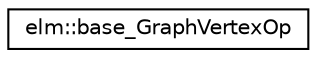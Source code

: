 digraph G
{
  edge [fontname="Helvetica",fontsize="10",labelfontname="Helvetica",labelfontsize="10"];
  node [fontname="Helvetica",fontsize="10",shape=record];
  rankdir="LR";
  Node1 [label="elm::base_GraphVertexOp",height=0.2,width=0.4,color="black", fillcolor="white", style="filled",URL="$classelm_1_1base__GraphVertexOp.html",tooltip="Interface for defining operators to use with elm::GraphAttr::applyVertexToMap() and elm::GraphAttr::a..."];
}
